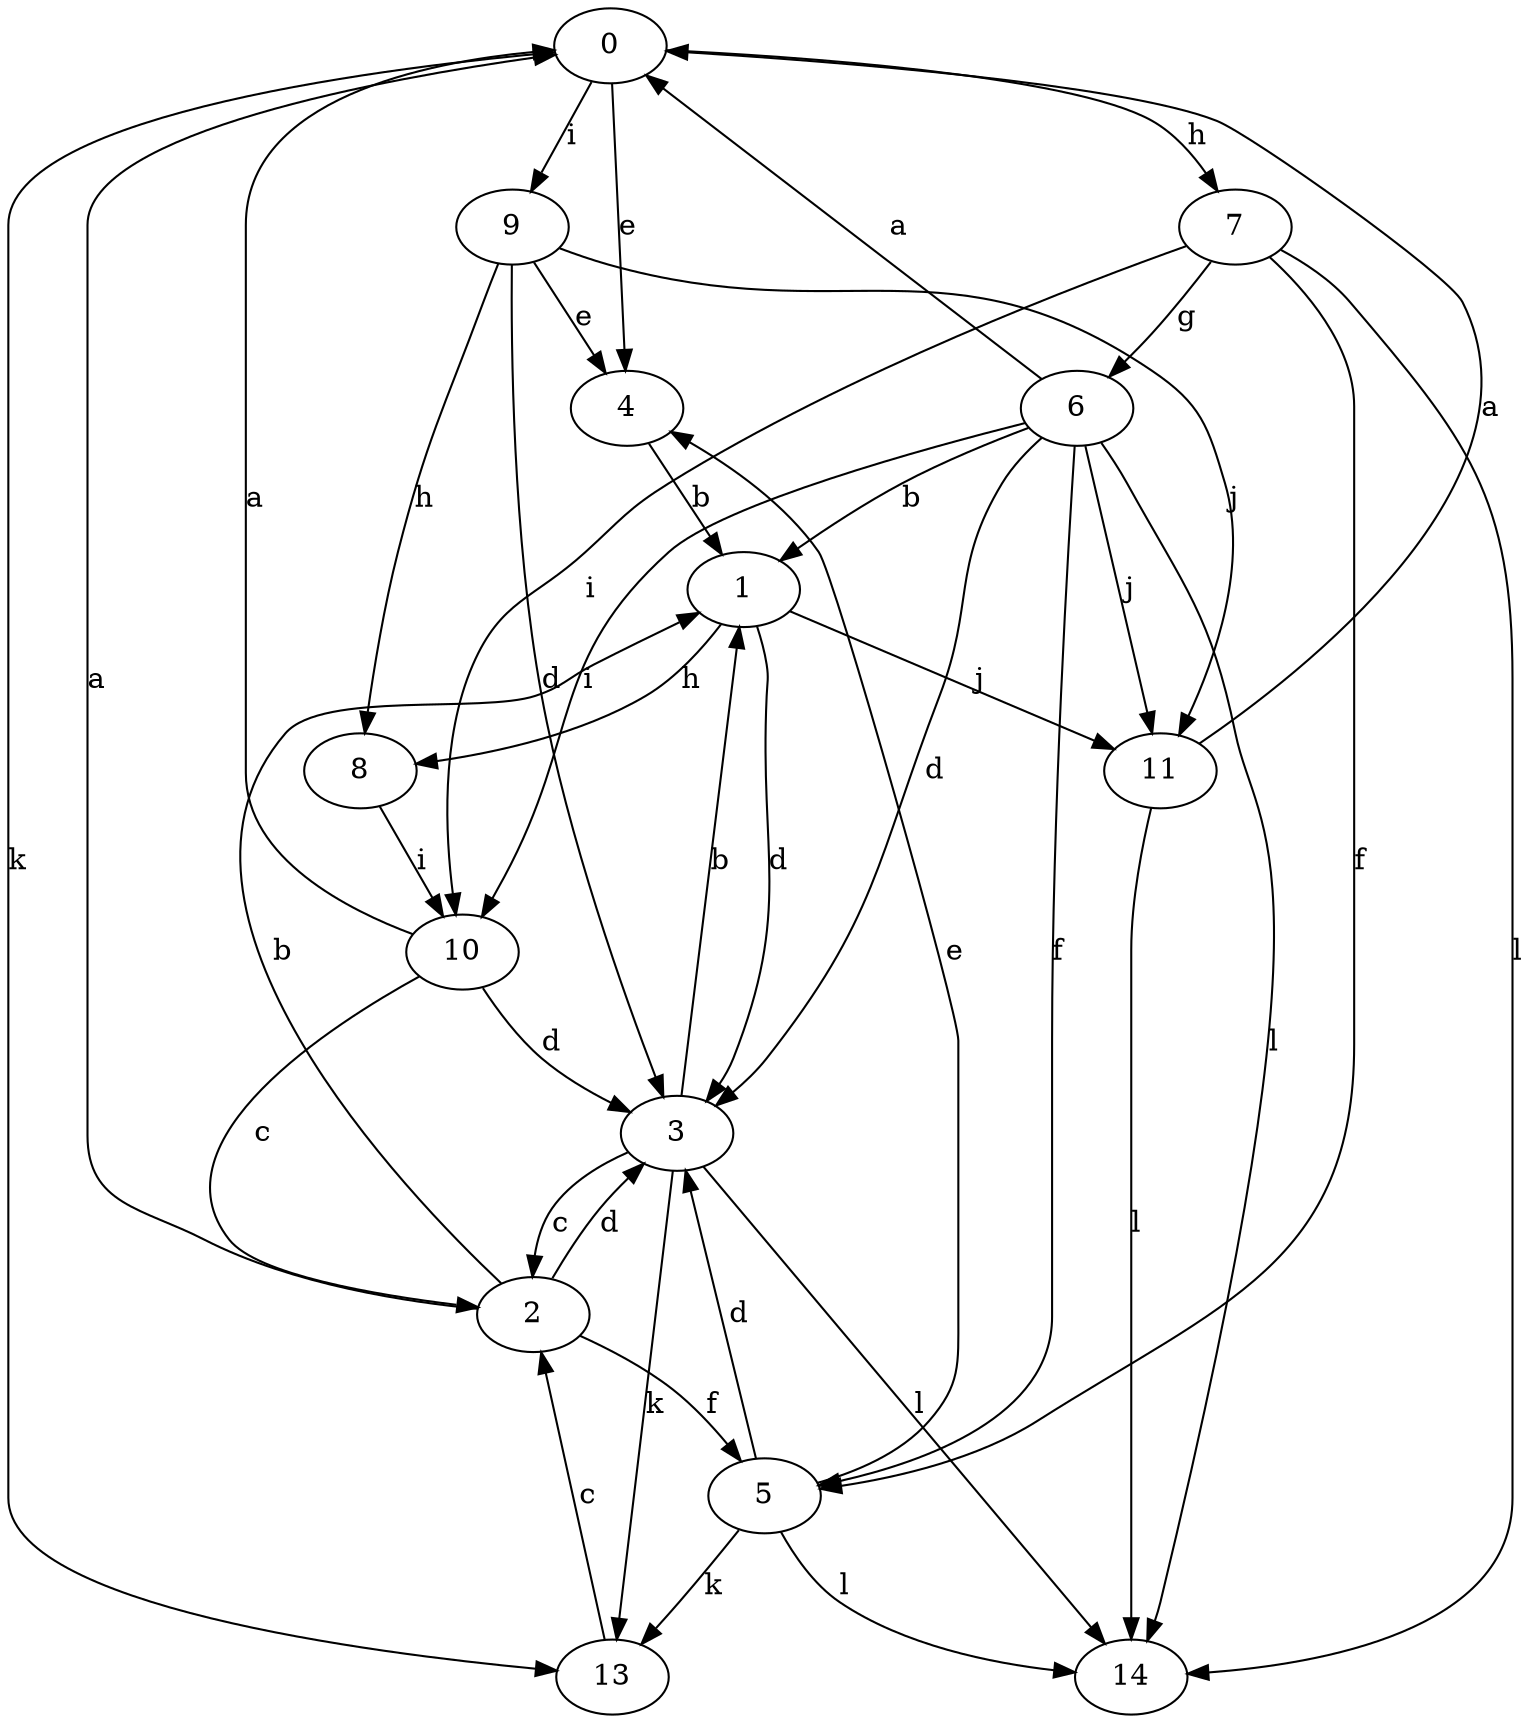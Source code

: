 strict digraph  {
0;
1;
2;
3;
4;
5;
6;
7;
8;
9;
10;
11;
13;
14;
0 -> 4  [label=e];
0 -> 7  [label=h];
0 -> 9  [label=i];
0 -> 13  [label=k];
1 -> 3  [label=d];
1 -> 8  [label=h];
1 -> 11  [label=j];
2 -> 0  [label=a];
2 -> 1  [label=b];
2 -> 3  [label=d];
2 -> 5  [label=f];
3 -> 1  [label=b];
3 -> 2  [label=c];
3 -> 13  [label=k];
3 -> 14  [label=l];
4 -> 1  [label=b];
5 -> 3  [label=d];
5 -> 4  [label=e];
5 -> 13  [label=k];
5 -> 14  [label=l];
6 -> 0  [label=a];
6 -> 1  [label=b];
6 -> 3  [label=d];
6 -> 5  [label=f];
6 -> 10  [label=i];
6 -> 11  [label=j];
6 -> 14  [label=l];
7 -> 5  [label=f];
7 -> 6  [label=g];
7 -> 10  [label=i];
7 -> 14  [label=l];
8 -> 10  [label=i];
9 -> 3  [label=d];
9 -> 4  [label=e];
9 -> 8  [label=h];
9 -> 11  [label=j];
10 -> 0  [label=a];
10 -> 2  [label=c];
10 -> 3  [label=d];
11 -> 0  [label=a];
11 -> 14  [label=l];
13 -> 2  [label=c];
}

